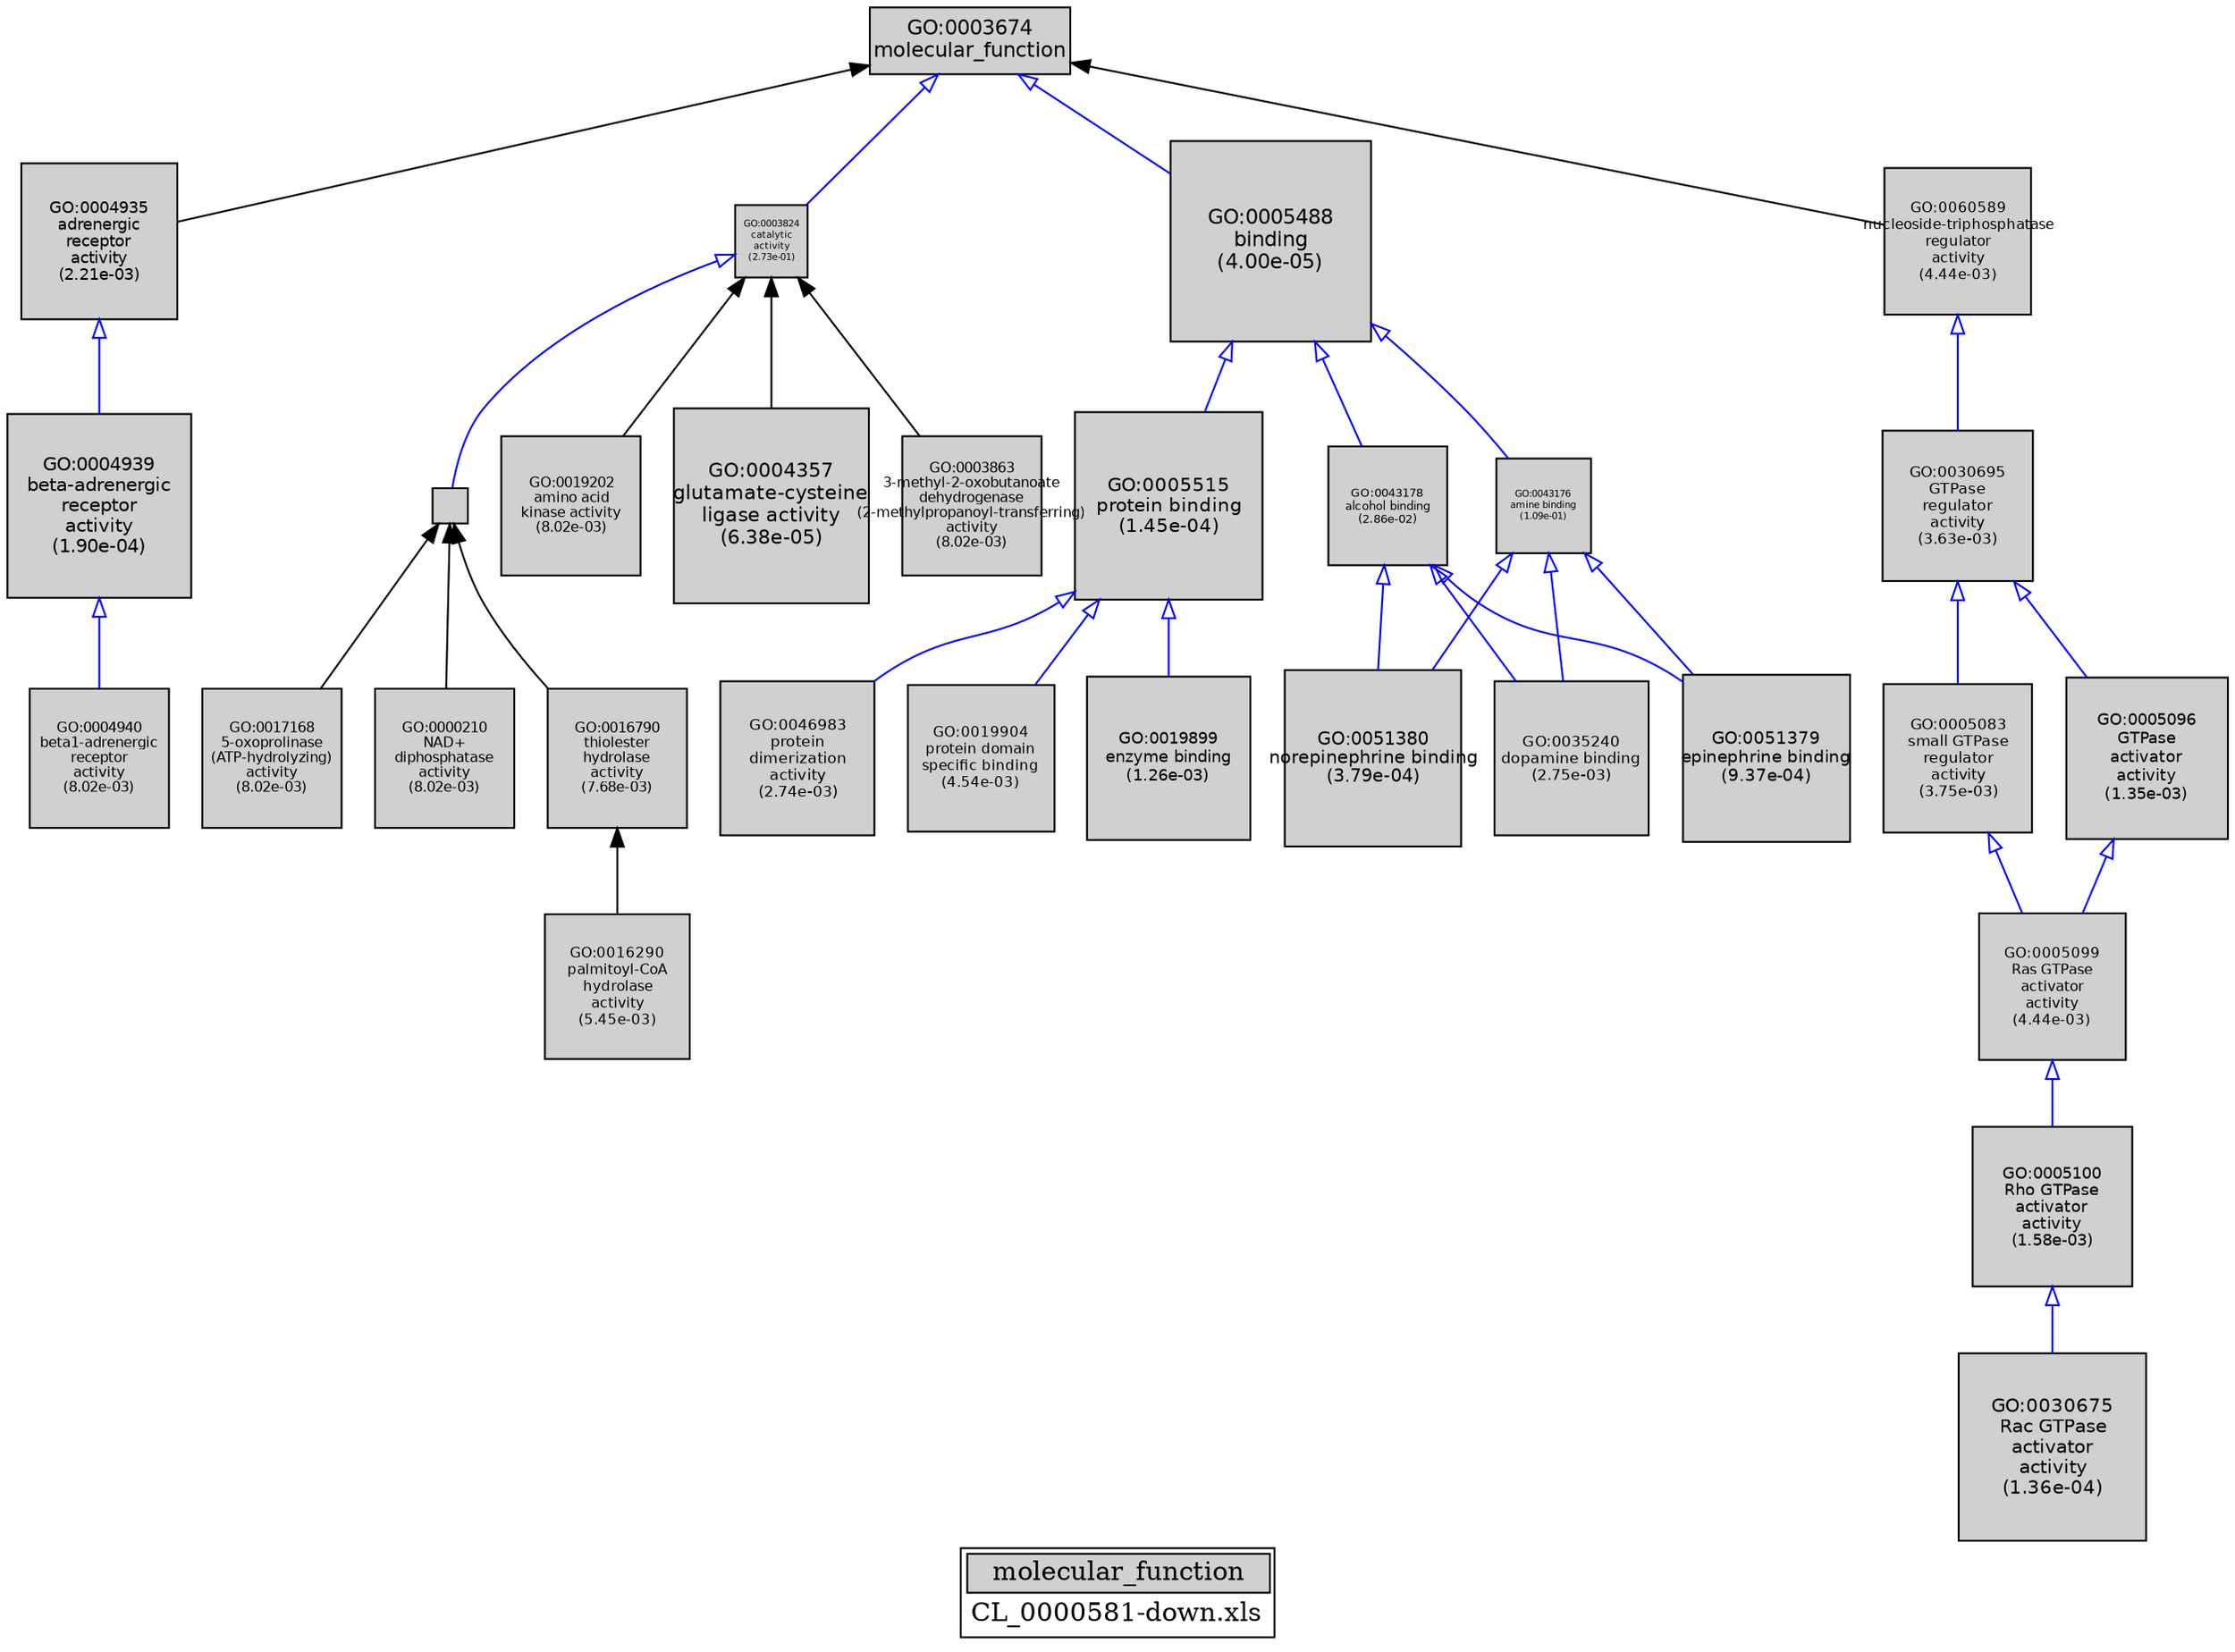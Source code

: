 digraph "molecular_function" {
graph [ bgcolor = "#FFFFFF", label = <<TABLE COLOR="black" BGCOLOR="white"><TR><TD COLSPAN="2" BGCOLOR="#D0D0D0"><FONT COLOR="black">molecular_function</FONT></TD></TR><TR><TD BORDER="0">CL_0000581-down.xls</TD></TR></TABLE>> ];
node [ fontname = "Helvetica" ];

subgraph "nodes" {

node [ style = "filled", fixedsize = "true", width = 1, shape = "box", fontsize = 9, fillcolor = "#D0D0D0", fontcolor = "black", color = "black" ];

"GO:0004939" [ URL = "#GO:0004939", label = <<TABLE BORDER="0"><TR><TD>GO:0004939<BR/>beta-adrenergic<BR/>receptor<BR/>activity<BR/>(1.90e-04)</TD></TR></TABLE>>, width = 1.38013790989, shape = "box", fontsize = 9.93699295121, height = 1.38013790989 ];
"GO:0051380" [ URL = "#GO:0051380", label = <<TABLE BORDER="0"><TR><TD>GO:0051380<BR/>norepinephrine binding<BR/>(3.79e-04)</TD></TR></TABLE>>, width = 1.32387235298, shape = "box", fontsize = 9.53188094145, height = 1.32387235298 ];
"GO:0046983" [ URL = "#GO:0046983", label = <<TABLE BORDER="0"><TR><TD>GO:0046983<BR/>protein<BR/>dimerization<BR/>activity<BR/>(2.74e-03)</TD></TR></TABLE>>, width = 1.1468585655, shape = "box", fontsize = 8.25738167161, height = 1.1468585655 ];
"GO:0017168" [ URL = "#GO:0017168", label = <<TABLE BORDER="0"><TR><TD>GO:0017168<BR/>5-oxoprolinase<BR/>(ATP-hydrolyzing)<BR/>activity<BR/>(8.02e-03)</TD></TR></TABLE>>, width = 1.03796301763, shape = "box", fontsize = 7.47333372693, height = 1.03796301763 ];
"GO:0019202" [ URL = "#GO:0019202", label = <<TABLE BORDER="0"><TR><TD>GO:0019202<BR/>amino acid<BR/>kinase activity<BR/>(8.02e-03)</TD></TR></TABLE>>, width = 1.03796301763, shape = "box", fontsize = 7.47333372693, height = 1.03796301763 ];
"GO:0035240" [ URL = "#GO:0035240", label = <<TABLE BORDER="0"><TR><TD>GO:0035240<BR/>dopamine binding<BR/>(2.75e-03)</TD></TR></TABLE>>, width = 1.14628282826, shape = "box", fontsize = 8.2532363635, height = 1.14628282826 ];
"GO:0004357" [ URL = "#GO:0004357", label = <<TABLE BORDER="0"><TR><TD>GO:0004357<BR/>glutamate-cysteine<BR/>ligase activity<BR/>(6.38e-05)</TD></TR></TABLE>>, width = 1.46512858858, shape = "box", fontsize = 10.5489258378, height = 1.46512858858 ];
"GO:0005083" [ URL = "#GO:0005083", label = <<TABLE BORDER="0"><TR><TD>GO:0005083<BR/>small GTPase<BR/>regulator<BR/>activity<BR/>(3.75e-03)</TD></TR></TABLE>>, width = 1.11595349399, shape = "box", fontsize = 8.03486515673, height = 1.11595349399 ];
"GO:0003674" [ URL = "#GO:0003674", label = <<TABLE BORDER="0"><TR><TD>GO:0003674<BR/>molecular_function</TD></TR></TABLE>>, width = 1.5, shape = "box", fontsize = 10.8 ];
"GO:0005096" [ URL = "#GO:0005096", label = <<TABLE BORDER="0"><TR><TD>GO:0005096<BR/>GTPase<BR/>activator<BR/>activity<BR/>(1.35e-03)</TD></TR></TABLE>>, width = 1.21282325308, shape = "box", fontsize = 8.73232742217, height = 1.21282325308 ];
"GO:0005515" [ URL = "#GO:0005515", label = <<TABLE BORDER="0"><TR><TD>GO:0005515<BR/>protein binding<BR/>(1.45e-04)</TD></TR></TABLE>>, width = 1.40166605471, shape = "box", fontsize = 10.0919955939, height = 1.40166605471 ];
"GO:0003824" [ URL = "#GO:0003824", label = <<TABLE BORDER="0"><TR><TD>GO:0003824<BR/>catalytic<BR/>activity<BR/>(2.73e-01)</TD></TR></TABLE>>, width = 0.544975143441, shape = "box", fontsize = 5.0, height = 0.544975143441 ];
"GO:0030695" [ URL = "#GO:0030695", label = <<TABLE BORDER="0"><TR><TD>GO:0030695<BR/>GTPase<BR/>regulator<BR/>activity<BR/>(3.63e-03)</TD></TR></TABLE>>, width = 1.11932028576, shape = "box", fontsize = 8.05910605744, height = 1.11932028576 ];
"GO:0005100" [ URL = "#GO:0005100", label = <<TABLE BORDER="0"><TR><TD>GO:0005100<BR/>Rho GTPase<BR/>activator<BR/>activity<BR/>(1.58e-03)</TD></TR></TABLE>>, width = 1.19872982825, shape = "box", fontsize = 8.63085476339, height = 1.19872982825 ];
"GO:0004940" [ URL = "#GO:0004940", label = <<TABLE BORDER="0"><TR><TD>GO:0004940<BR/>beta1-adrenergic<BR/>receptor<BR/>activity<BR/>(8.02e-03)</TD></TR></TABLE>>, width = 1.03796301763, shape = "box", fontsize = 7.47333372693, height = 1.03796301763 ];
"GO:0003863" [ URL = "#GO:0003863", label = <<TABLE BORDER="0"><TR><TD>GO:0003863<BR/>3-methyl-2-oxobutanoate<BR/>dehydrogenase<BR/>(2-methylpropanoyl-transferring)<BR/>activity<BR/>(8.02e-03)</TD></TR></TABLE>>, width = 1.03796301763, shape = "box", fontsize = 7.47333372693, height = 1.03796301763 ];
"GO:0051379" [ URL = "#GO:0051379", label = <<TABLE BORDER="0"><TR><TD>GO:0051379<BR/>epinephrine binding<BR/>(9.37e-04)</TD></TR></TABLE>>, width = 1.24591498844, shape = "box", fontsize = 8.97058791679, height = 1.24591498844 ];
"GO:0043176" [ URL = "#GO:0043176", label = <<TABLE BORDER="0"><TR><TD>GO:0043176<BR/>amine binding<BR/>(1.09e-01)</TD></TR></TABLE>>, width = 0.706882463929, shape = "box", fontsize = 5.08955374029, height = 0.706882463929 ];
"GO:0000210" [ URL = "#GO:0000210", label = <<TABLE BORDER="0"><TR><TD>GO:0000210<BR/>NAD+<BR/>diphosphatase<BR/>activity<BR/>(8.02e-03)</TD></TR></TABLE>>, width = 1.03796301763, shape = "box", fontsize = 7.47333372693, height = 1.03796301763 ];
"GO:0043178" [ URL = "#GO:0043178", label = <<TABLE BORDER="0"><TR><TD>GO:0043178<BR/>alcohol binding<BR/>(2.86e-02)</TD></TR></TABLE>>, width = 0.892091658387, shape = "box", fontsize = 6.42305994039, height = 0.892091658387 ];
"GO:0016787" [ URL = "#GO:0016787", label = "", width = 0.265148474291, shape = "box", height = 0.265148474291 ];
"GO:0016290" [ URL = "#GO:0016290", label = <<TABLE BORDER="0"><TR><TD>GO:0016290<BR/>palmitoyl-CoA<BR/>hydrolase<BR/>activity<BR/>(5.45e-03)</TD></TR></TABLE>>, width = 1.0783544013, shape = "box", fontsize = 7.76415168936, height = 1.0783544013 ];
"GO:0030675" [ URL = "#GO:0030675", label = <<TABLE BORDER="0"><TR><TD>GO:0030675<BR/>Rac GTPase<BR/>activator<BR/>activity<BR/>(1.36e-04)</TD></TR></TABLE>>, width = 1.40703060811, shape = "box", fontsize = 10.1306203784, height = 1.40703060811 ];
"GO:0016790" [ URL = "#GO:0016790", label = <<TABLE BORDER="0"><TR><TD>GO:0016790<BR/>thiolester<BR/>hydrolase<BR/>activity<BR/>(7.68e-03)</TD></TR></TABLE>>, width = 1.04253351662, shape = "box", fontsize = 7.50624131967, height = 1.04253351662 ];
"GO:0005488" [ URL = "#GO:0005488", label = <<TABLE BORDER="0"><TR><TD>GO:0005488<BR/>binding<BR/>(4.00e-05)</TD></TR></TABLE>>, width = 1.5, shape = "box", fontsize = 10.8, height = 1.5 ];
"GO:0060589" [ URL = "#GO:0060589", label = <<TABLE BORDER="0"><TR><TD>GO:0060589<BR/>nucleoside-triphosphatase<BR/>regulator<BR/>activity<BR/>(4.44e-03)</TD></TR></TABLE>>, width = 1.09920887046, shape = "box", fontsize = 7.91430386729, height = 1.09920887046 ];
"GO:0019904" [ URL = "#GO:0019904", label = <<TABLE BORDER="0"><TR><TD>GO:0019904<BR/>protein domain<BR/>specific binding<BR/>(4.54e-03)</TD></TR></TABLE>>, width = 1.09689704227, shape = "box", fontsize = 7.89765870438, height = 1.09689704227 ];
"GO:0019899" [ URL = "#GO:0019899", label = <<TABLE BORDER="0"><TR><TD>GO:0019899<BR/>enzyme binding<BR/>(1.26e-03)</TD></TR></TABLE>>, width = 1.21923588565, shape = "box", fontsize = 8.77849837669, height = 1.21923588565 ];
"GO:0004935" [ URL = "#GO:0004935", label = <<TABLE BORDER="0"><TR><TD>GO:0004935<BR/>adrenergic<BR/>receptor<BR/>activity<BR/>(2.21e-03)</TD></TR></TABLE>>, width = 1.16711511091, shape = "box", fontsize = 8.40322879852, height = 1.16711511091 ];
"GO:0005099" [ URL = "#GO:0005099", label = <<TABLE BORDER="0"><TR><TD>GO:0005099<BR/>Ras GTPase<BR/>activator<BR/>activity<BR/>(4.44e-03)</TD></TR></TABLE>>, width = 1.09920581219, shape = "box", fontsize = 7.91428184776, height = 1.09920581219 ];
}
subgraph "edges" {


edge [ dir = "back", weight = 1 ];
subgraph "regulates" {


edge [ color = "cyan", arrowtail = "none" ];
subgraph "positive" {


edge [ color = "green", arrowtail = "vee" ];
}
subgraph "negative" {


edge [ color = "red", arrowtail = "tee" ];
}
}
subgraph "part_of" {


edge [ color = "purple", arrowtail = "diamond", weight = 2.5 ];
}
subgraph "is_a" {


edge [ color = "blue", arrowtail = "empty", weight = 5.0 ];
"GO:0004935" -> "GO:0004939";
"GO:0043178" -> "GO:0051379";
"GO:0043176" -> "GO:0051379";
"GO:0043176" -> "GO:0051380";
"GO:0005515" -> "GO:0046983";
"GO:0003674" -> "GO:0003824";
"GO:0003824" -> "GO:0016787";
"GO:0043178" -> "GO:0051380";
"GO:0004939" -> "GO:0004940";
"GO:0005515" -> "GO:0019899";
"GO:0005488" -> "GO:0043178";
"GO:0005100" -> "GO:0030675";
"GO:0043176" -> "GO:0035240";
"GO:0003674" -> "GO:0005488";
"GO:0005488" -> "GO:0005515";
"GO:0005099" -> "GO:0005100";
"GO:0005096" -> "GO:0005099";
"GO:0005488" -> "GO:0043176";
"GO:0060589" -> "GO:0030695";
"GO:0005515" -> "GO:0019904";
"GO:0030695" -> "GO:0005096";
"GO:0043178" -> "GO:0035240";
"GO:0030695" -> "GO:0005083";
"GO:0005083" -> "GO:0005099";
}
"GO:0003824" -> "GO:0003863";
"GO:0003674" -> "GO:0004935";
"GO:0016790" -> "GO:0016290";
"GO:0016787" -> "GO:0000210";
"GO:0003674" -> "GO:0060589";
"GO:0016787" -> "GO:0017168";
"GO:0003824" -> "GO:0004357";
"GO:0016787" -> "GO:0016790";
"GO:0003824" -> "GO:0019202";
}
}

